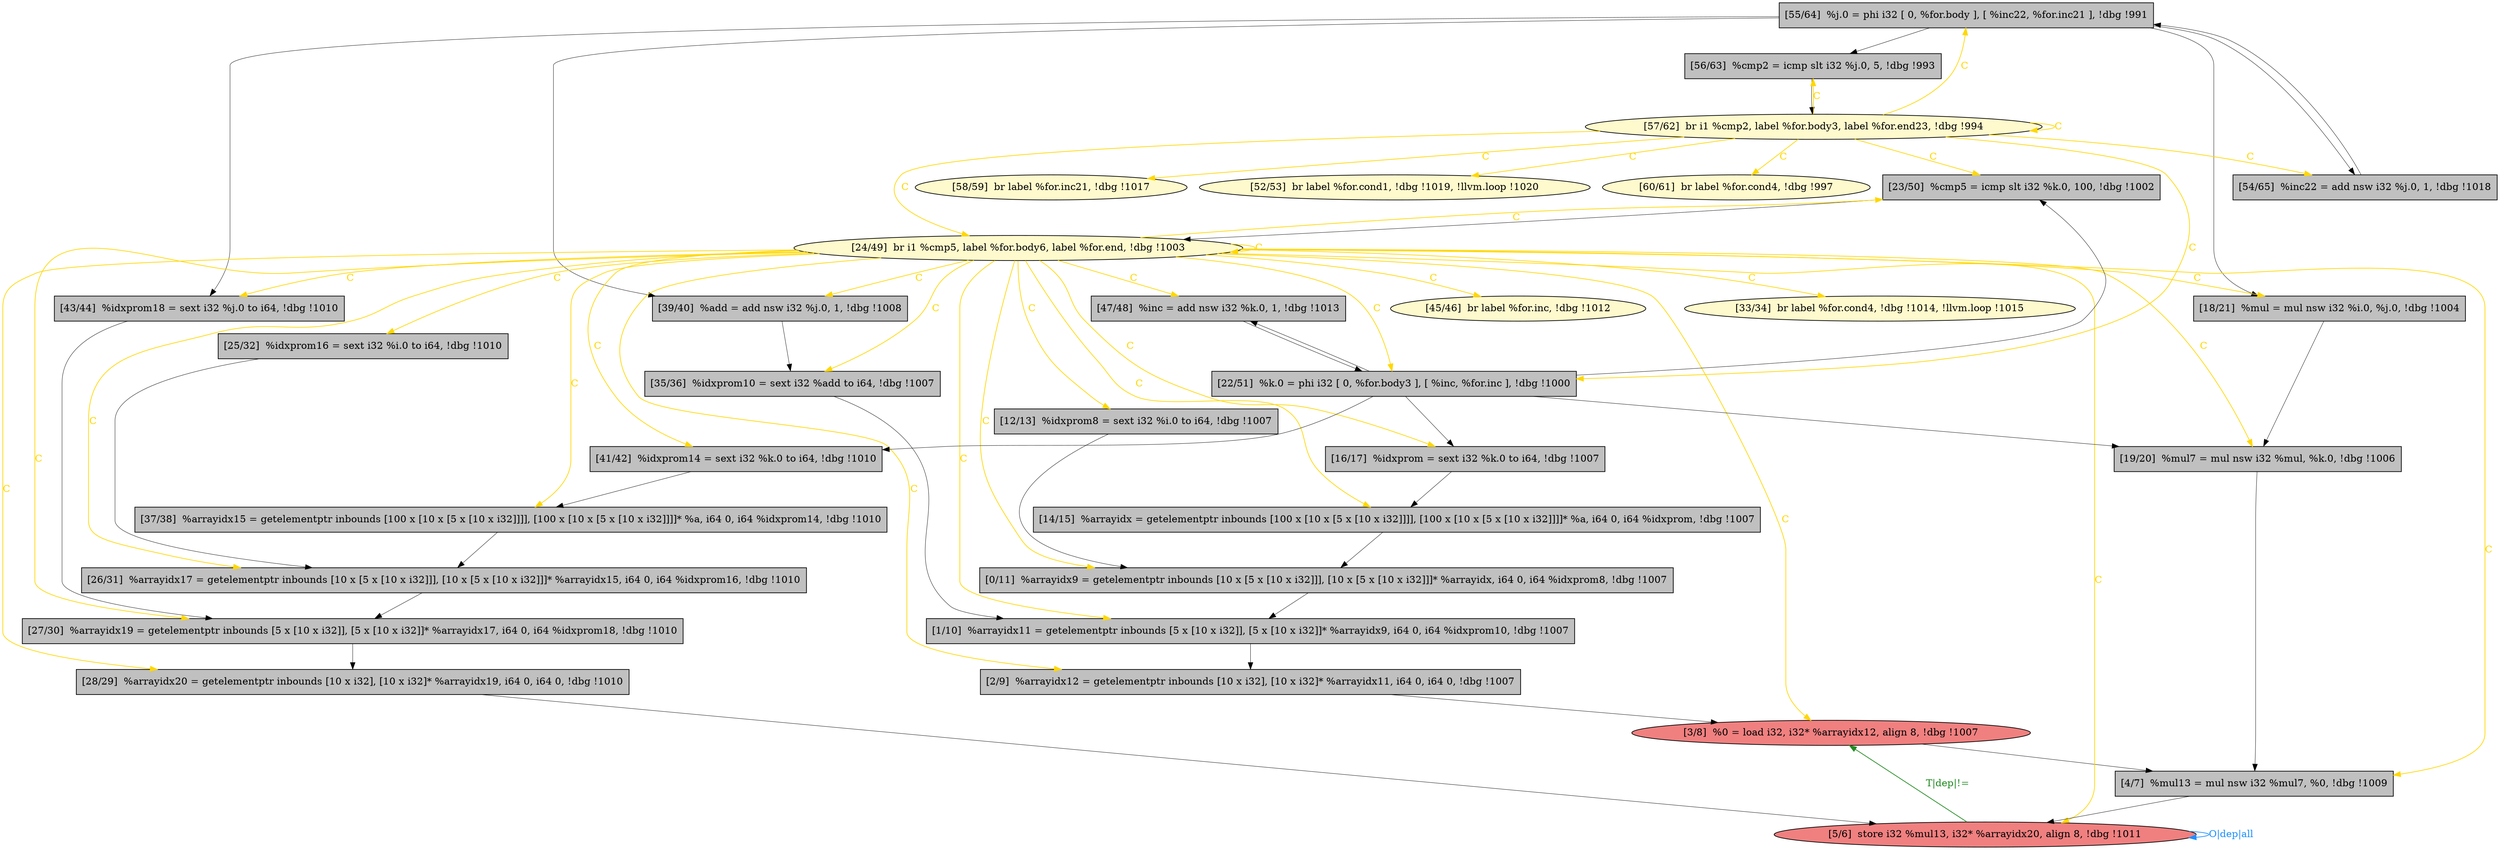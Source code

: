 
digraph G {


node602 [fillcolor=grey,label="[35/36]  %idxprom10 = sext i32 %add to i64, !dbg !1007",shape=rectangle,style=filled ]
node599 [fillcolor=grey,label="[25/32]  %idxprom16 = sext i32 %i.0 to i64, !dbg !1010",shape=rectangle,style=filled ]
node604 [fillcolor=grey,label="[39/40]  %add = add nsw i32 %j.0, 1, !dbg !1008",shape=rectangle,style=filled ]
node595 [fillcolor=grey,label="[27/30]  %arrayidx19 = getelementptr inbounds [5 x [10 x i32]], [5 x [10 x i32]]* %arrayidx17, i64 0, i64 %idxprom18, !dbg !1010",shape=rectangle,style=filled ]
node593 [fillcolor=lemonchiffon,label="[45/46]  br label %for.inc, !dbg !1012",shape=ellipse,style=filled ]
node592 [fillcolor=grey,label="[43/44]  %idxprom18 = sext i32 %j.0 to i64, !dbg !1010",shape=rectangle,style=filled ]
node594 [fillcolor=grey,label="[47/48]  %inc = add nsw i32 %k.0, 1, !dbg !1013",shape=rectangle,style=filled ]
node590 [fillcolor=grey,label="[41/42]  %idxprom14 = sext i32 %k.0 to i64, !dbg !1010",shape=rectangle,style=filled ]
node603 [fillcolor=grey,label="[23/50]  %cmp5 = icmp slt i32 %k.0, 100, !dbg !1002",shape=rectangle,style=filled ]
node596 [fillcolor=lightcoral,label="[5/6]  store i32 %mul13, i32* %arrayidx20, align 8, !dbg !1011",shape=ellipse,style=filled ]
node575 [fillcolor=grey,label="[16/17]  %idxprom = sext i32 %k.0 to i64, !dbg !1007",shape=rectangle,style=filled ]
node597 [fillcolor=lemonchiffon,label="[33/34]  br label %for.cond4, !dbg !1014, !llvm.loop !1015",shape=ellipse,style=filled ]
node576 [fillcolor=grey,label="[18/21]  %mul = mul nsw i32 %i.0, %j.0, !dbg !1004",shape=rectangle,style=filled ]
node583 [fillcolor=grey,label="[28/29]  %arrayidx20 = getelementptr inbounds [10 x i32], [10 x i32]* %arrayidx19, i64 0, i64 0, !dbg !1010",shape=rectangle,style=filled ]
node577 [fillcolor=grey,label="[19/20]  %mul7 = mul nsw i32 %mul, %k.0, !dbg !1006",shape=rectangle,style=filled ]
node585 [fillcolor=lightcoral,label="[3/8]  %0 = load i32, i32* %arrayidx12, align 8, !dbg !1007",shape=ellipse,style=filled ]
node574 [fillcolor=grey,label="[14/15]  %arrayidx = getelementptr inbounds [100 x [10 x [5 x [10 x i32]]]], [100 x [10 x [5 x [10 x i32]]]]* %a, i64 0, i64 %idxprom, !dbg !1007",shape=rectangle,style=filled ]
node584 [fillcolor=grey,label="[55/64]  %j.0 = phi i32 [ 0, %for.body ], [ %inc22, %for.inc21 ], !dbg !991",shape=rectangle,style=filled ]
node572 [fillcolor=grey,label="[0/11]  %arrayidx9 = getelementptr inbounds [10 x [5 x [10 x i32]]], [10 x [5 x [10 x i32]]]* %arrayidx, i64 0, i64 %idxprom8, !dbg !1007",shape=rectangle,style=filled ]
node598 [fillcolor=grey,label="[26/31]  %arrayidx17 = getelementptr inbounds [10 x [5 x [10 x i32]]], [10 x [5 x [10 x i32]]]* %arrayidx15, i64 0, i64 %idxprom16, !dbg !1010",shape=rectangle,style=filled ]
node573 [fillcolor=grey,label="[12/13]  %idxprom8 = sext i32 %i.0 to i64, !dbg !1007",shape=rectangle,style=filled ]
node601 [fillcolor=grey,label="[2/9]  %arrayidx12 = getelementptr inbounds [10 x i32], [10 x i32]* %arrayidx11, i64 0, i64 0, !dbg !1007",shape=rectangle,style=filled ]
node582 [fillcolor=lemonchiffon,label="[24/49]  br i1 %cmp5, label %for.body6, label %for.end, !dbg !1003",shape=ellipse,style=filled ]
node600 [fillcolor=grey,label="[37/38]  %arrayidx15 = getelementptr inbounds [100 x [10 x [5 x [10 x i32]]]], [100 x [10 x [5 x [10 x i32]]]]* %a, i64 0, i64 %idxprom14, !dbg !1010",shape=rectangle,style=filled ]
node578 [fillcolor=grey,label="[22/51]  %k.0 = phi i32 [ 0, %for.body3 ], [ %inc, %for.inc ], !dbg !1000",shape=rectangle,style=filled ]
node580 [fillcolor=grey,label="[54/65]  %inc22 = add nsw i32 %j.0, 1, !dbg !1018",shape=rectangle,style=filled ]
node591 [fillcolor=grey,label="[1/10]  %arrayidx11 = getelementptr inbounds [5 x [10 x i32]], [5 x [10 x i32]]* %arrayidx9, i64 0, i64 %idxprom10, !dbg !1007",shape=rectangle,style=filled ]
node581 [fillcolor=grey,label="[56/63]  %cmp2 = icmp slt i32 %j.0, 5, !dbg !993",shape=rectangle,style=filled ]
node589 [fillcolor=lemonchiffon,label="[58/59]  br label %for.inc21, !dbg !1017",shape=ellipse,style=filled ]
node579 [fillcolor=lemonchiffon,label="[52/53]  br label %for.cond1, !dbg !1019, !llvm.loop !1020",shape=ellipse,style=filled ]
node586 [fillcolor=lemonchiffon,label="[57/62]  br i1 %cmp2, label %for.body3, label %for.end23, !dbg !994",shape=ellipse,style=filled ]
node588 [fillcolor=grey,label="[4/7]  %mul13 = mul nsw i32 %mul7, %0, !dbg !1009",shape=rectangle,style=filled ]
node587 [fillcolor=lemonchiffon,label="[60/61]  br label %for.cond4, !dbg !997",shape=ellipse,style=filled ]

node596->node596 [style=solid,color=dodgerblue,label="O|dep|all",penwidth=1.0,fontcolor=dodgerblue ]
node591->node601 [style=solid,color=black,label="",penwidth=0.5,fontcolor=black ]
node585->node588 [style=solid,color=black,label="",penwidth=0.5,fontcolor=black ]
node590->node600 [style=solid,color=black,label="",penwidth=0.5,fontcolor=black ]
node582->node595 [style=solid,color=gold,label="C",penwidth=1.0,fontcolor=gold ]
node603->node582 [style=solid,color=black,label="",penwidth=0.5,fontcolor=black ]
node583->node596 [style=solid,color=black,label="",penwidth=0.5,fontcolor=black ]
node604->node602 [style=solid,color=black,label="",penwidth=0.5,fontcolor=black ]
node602->node591 [style=solid,color=black,label="",penwidth=0.5,fontcolor=black ]
node582->node597 [style=solid,color=gold,label="C",penwidth=1.0,fontcolor=gold ]
node578->node603 [style=solid,color=black,label="",penwidth=0.5,fontcolor=black ]
node601->node585 [style=solid,color=black,label="",penwidth=0.5,fontcolor=black ]
node588->node596 [style=solid,color=black,label="",penwidth=0.5,fontcolor=black ]
node582->node576 [style=solid,color=gold,label="C",penwidth=1.0,fontcolor=gold ]
node581->node586 [style=solid,color=black,label="",penwidth=0.5,fontcolor=black ]
node595->node583 [style=solid,color=black,label="",penwidth=0.5,fontcolor=black ]
node594->node578 [style=solid,color=black,label="",penwidth=0.5,fontcolor=black ]
node596->node585 [style=solid,color=forestgreen,label="T|dep|!=",penwidth=1.0,fontcolor=forestgreen ]
node578->node575 [style=solid,color=black,label="",penwidth=0.5,fontcolor=black ]
node576->node577 [style=solid,color=black,label="",penwidth=0.5,fontcolor=black ]
node584->node576 [style=solid,color=black,label="",penwidth=0.5,fontcolor=black ]
node586->node582 [style=solid,color=gold,label="C",penwidth=1.0,fontcolor=gold ]
node582->node592 [style=solid,color=gold,label="C",penwidth=1.0,fontcolor=gold ]
node577->node588 [style=solid,color=black,label="",penwidth=0.5,fontcolor=black ]
node582->node599 [style=solid,color=gold,label="C",penwidth=1.0,fontcolor=gold ]
node582->node583 [style=solid,color=gold,label="C",penwidth=1.0,fontcolor=gold ]
node574->node572 [style=solid,color=black,label="",penwidth=0.5,fontcolor=black ]
node586->node603 [style=solid,color=gold,label="C",penwidth=1.0,fontcolor=gold ]
node582->node594 [style=solid,color=gold,label="C",penwidth=1.0,fontcolor=gold ]
node578->node590 [style=solid,color=black,label="",penwidth=0.5,fontcolor=black ]
node586->node578 [style=solid,color=gold,label="C",penwidth=1.0,fontcolor=gold ]
node582->node574 [style=solid,color=gold,label="C",penwidth=1.0,fontcolor=gold ]
node573->node572 [style=solid,color=black,label="",penwidth=0.5,fontcolor=black ]
node582->node600 [style=solid,color=gold,label="C",penwidth=1.0,fontcolor=gold ]
node582->node585 [style=solid,color=gold,label="C",penwidth=1.0,fontcolor=gold ]
node600->node598 [style=solid,color=black,label="",penwidth=0.5,fontcolor=black ]
node586->node584 [style=solid,color=gold,label="C",penwidth=1.0,fontcolor=gold ]
node584->node580 [style=solid,color=black,label="",penwidth=0.5,fontcolor=black ]
node586->node579 [style=solid,color=gold,label="C",penwidth=1.0,fontcolor=gold ]
node582->node578 [style=solid,color=gold,label="C",penwidth=1.0,fontcolor=gold ]
node582->node591 [style=solid,color=gold,label="C",penwidth=1.0,fontcolor=gold ]
node599->node598 [style=solid,color=black,label="",penwidth=0.5,fontcolor=black ]
node582->node588 [style=solid,color=gold,label="C",penwidth=1.0,fontcolor=gold ]
node582->node596 [style=solid,color=gold,label="C",penwidth=1.0,fontcolor=gold ]
node586->node589 [style=solid,color=gold,label="C",penwidth=1.0,fontcolor=gold ]
node584->node604 [style=solid,color=black,label="",penwidth=0.5,fontcolor=black ]
node582->node604 [style=solid,color=gold,label="C",penwidth=1.0,fontcolor=gold ]
node582->node582 [style=solid,color=gold,label="C",penwidth=1.0,fontcolor=gold ]
node582->node572 [style=solid,color=gold,label="C",penwidth=1.0,fontcolor=gold ]
node586->node580 [style=solid,color=gold,label="C",penwidth=1.0,fontcolor=gold ]
node584->node592 [style=solid,color=black,label="",penwidth=0.5,fontcolor=black ]
node582->node573 [style=solid,color=gold,label="C",penwidth=1.0,fontcolor=gold ]
node598->node595 [style=solid,color=black,label="",penwidth=0.5,fontcolor=black ]
node582->node577 [style=solid,color=gold,label="C",penwidth=1.0,fontcolor=gold ]
node580->node584 [style=solid,color=black,label="",penwidth=0.5,fontcolor=black ]
node582->node598 [style=solid,color=gold,label="C",penwidth=1.0,fontcolor=gold ]
node592->node595 [style=solid,color=black,label="",penwidth=0.5,fontcolor=black ]
node586->node581 [style=solid,color=gold,label="C",penwidth=1.0,fontcolor=gold ]
node586->node586 [style=solid,color=gold,label="C",penwidth=1.0,fontcolor=gold ]
node586->node587 [style=solid,color=gold,label="C",penwidth=1.0,fontcolor=gold ]
node582->node603 [style=solid,color=gold,label="C",penwidth=1.0,fontcolor=gold ]
node572->node591 [style=solid,color=black,label="",penwidth=0.5,fontcolor=black ]
node578->node594 [style=solid,color=black,label="",penwidth=0.5,fontcolor=black ]
node584->node581 [style=solid,color=black,label="",penwidth=0.5,fontcolor=black ]
node582->node593 [style=solid,color=gold,label="C",penwidth=1.0,fontcolor=gold ]
node582->node602 [style=solid,color=gold,label="C",penwidth=1.0,fontcolor=gold ]
node582->node590 [style=solid,color=gold,label="C",penwidth=1.0,fontcolor=gold ]
node578->node577 [style=solid,color=black,label="",penwidth=0.5,fontcolor=black ]
node582->node601 [style=solid,color=gold,label="C",penwidth=1.0,fontcolor=gold ]
node582->node575 [style=solid,color=gold,label="C",penwidth=1.0,fontcolor=gold ]
node575->node574 [style=solid,color=black,label="",penwidth=0.5,fontcolor=black ]


}
